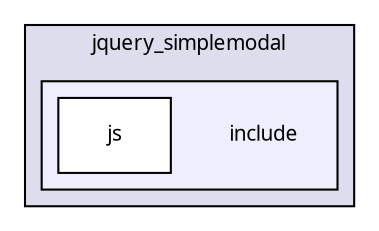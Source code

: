 digraph "packages/jquery/packages/jquery_simplemodal/include/" {
  compound=true
  node [ fontsize="10", fontname="FreeSans.ttf"];
  edge [ labelfontsize="10", labelfontname="FreeSans.ttf"];
  subgraph clusterdir_e3b3a17e3c86ed297321a852d55ba76e {
    graph [ bgcolor="#ddddee", pencolor="black", label="jquery_simplemodal" fontname="FreeSans.ttf", fontsize="10", URL="dir_e3b3a17e3c86ed297321a852d55ba76e.html"]
  subgraph clusterdir_e85cb0bca4d60b238000551e640007ab {
    graph [ bgcolor="#eeeeff", pencolor="black", label="" URL="dir_e85cb0bca4d60b238000551e640007ab.html"];
    dir_e85cb0bca4d60b238000551e640007ab [shape=plaintext label="include"];
    dir_6644e82edbcab3b0d5f558ddd025458b [shape=box label="js" color="black" fillcolor="white" style="filled" URL="dir_6644e82edbcab3b0d5f558ddd025458b.html"];
  }
  }
}
